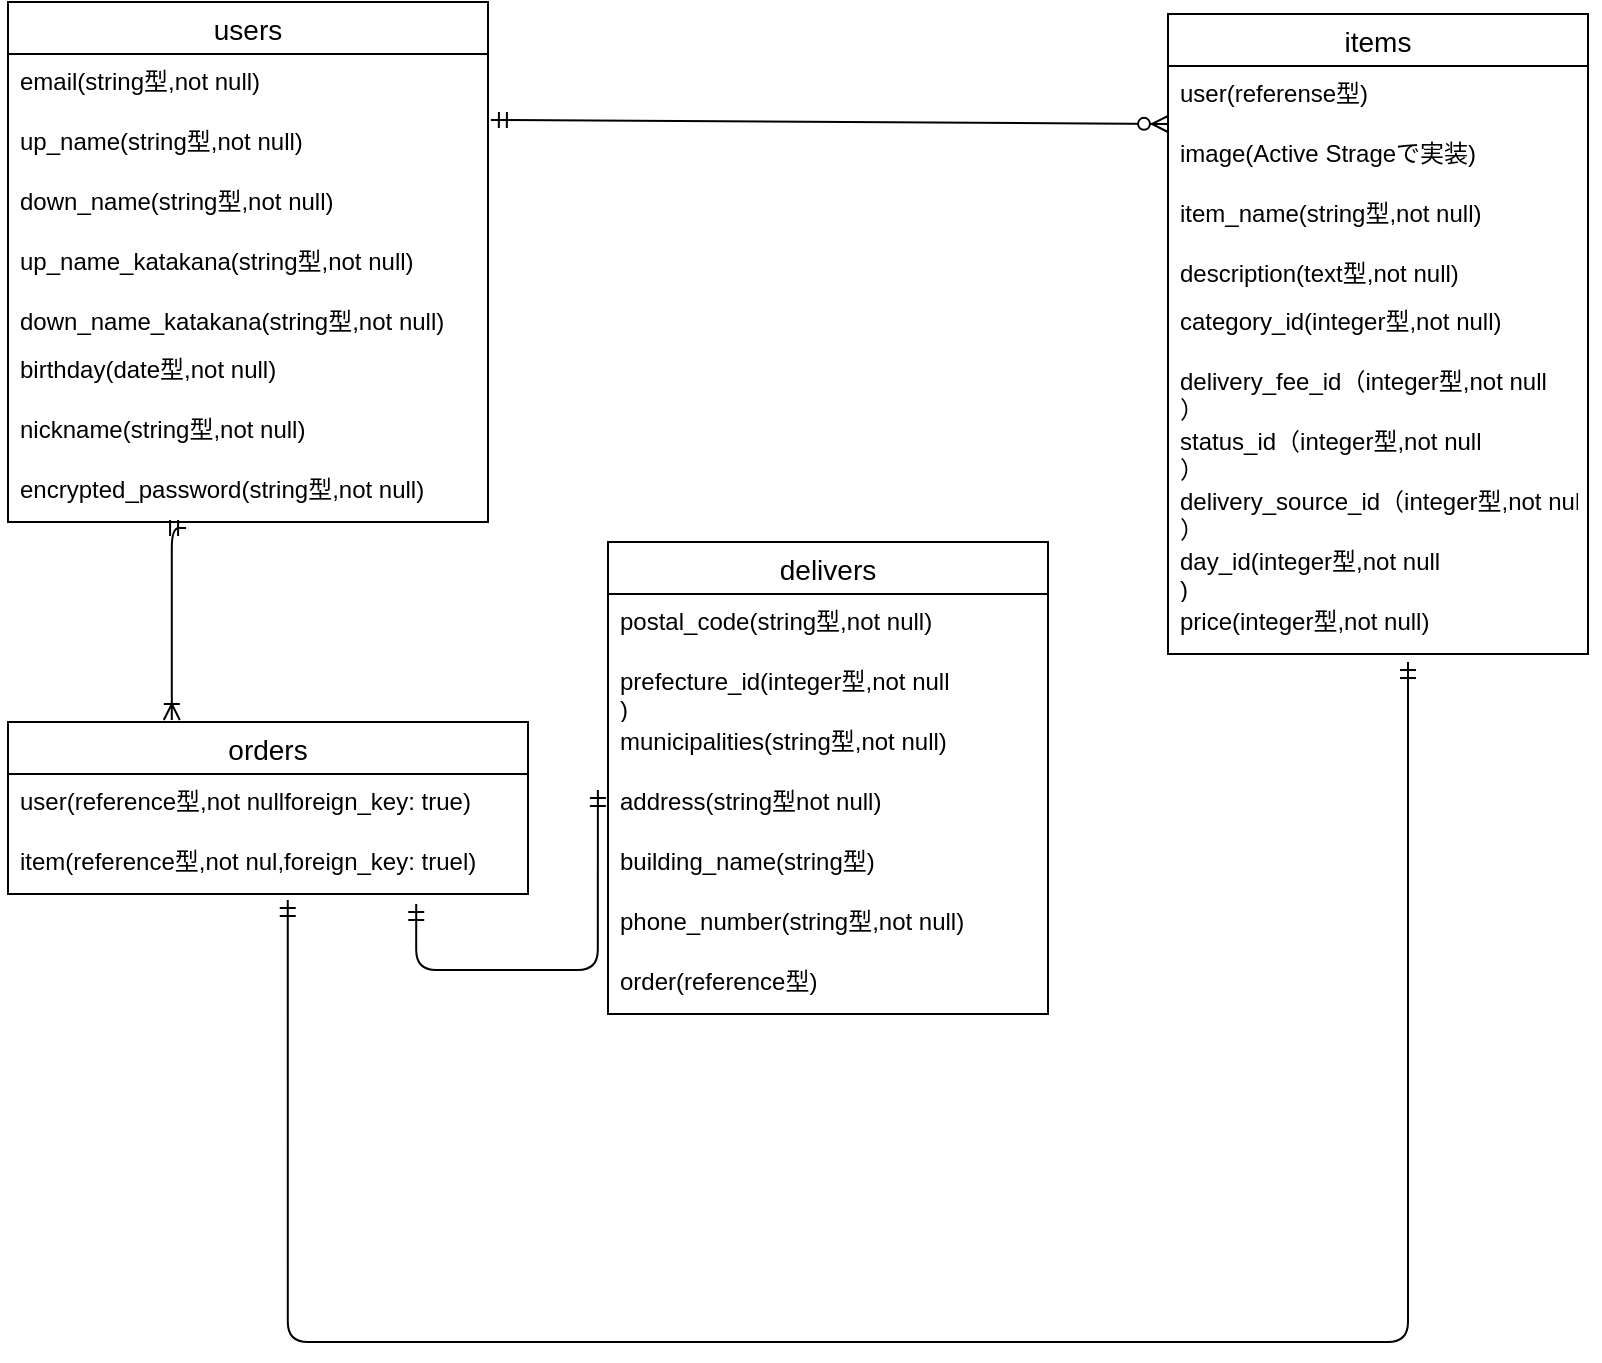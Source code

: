 <mxfile>
    <diagram id="T2YsG42uJZzcaRi510VT" name="ページ1">
        <mxGraphModel dx="728" dy="680" grid="1" gridSize="10" guides="1" tooltips="1" connect="1" arrows="1" fold="1" page="1" pageScale="1" pageWidth="827" pageHeight="1169" math="0" shadow="0">
            <root>
                <mxCell id="0"/>
                <mxCell id="1" parent="0"/>
                <mxCell id="2" value="users" style="swimlane;fontStyle=0;childLayout=stackLayout;horizontal=1;startSize=26;horizontalStack=0;resizeParent=1;resizeParentMax=0;resizeLast=0;collapsible=1;marginBottom=0;align=center;fontSize=14;" parent="1" vertex="1">
                    <mxGeometry x="20" y="260" width="240" height="260" as="geometry"/>
                </mxCell>
                <mxCell id="32" value="email(string型,not null)" style="text;strokeColor=none;fillColor=none;spacingLeft=4;spacingRight=4;overflow=hidden;rotatable=0;points=[[0,0.5],[1,0.5]];portConstraint=eastwest;fontSize=12;shadow=1;" parent="2" vertex="1">
                    <mxGeometry y="26" width="240" height="30" as="geometry"/>
                </mxCell>
                <mxCell id="33" value="up_name(string型,not null)" style="text;strokeColor=none;fillColor=none;spacingLeft=4;spacingRight=4;overflow=hidden;rotatable=0;points=[[0,0.5],[1,0.5]];portConstraint=eastwest;fontSize=12;shadow=1;" parent="2" vertex="1">
                    <mxGeometry y="56" width="240" height="30" as="geometry"/>
                </mxCell>
                <mxCell id="34" value="down_name(string型,not null)" style="text;strokeColor=none;fillColor=none;spacingLeft=4;spacingRight=4;overflow=hidden;rotatable=0;points=[[0,0.5],[1,0.5]];portConstraint=eastwest;fontSize=12;shadow=1;" parent="2" vertex="1">
                    <mxGeometry y="86" width="240" height="30" as="geometry"/>
                </mxCell>
                <mxCell id="35" value="up_name_katakana(string型,not null)" style="text;strokeColor=none;fillColor=none;spacingLeft=4;spacingRight=4;overflow=hidden;rotatable=0;points=[[0,0.5],[1,0.5]];portConstraint=eastwest;fontSize=12;shadow=1;" parent="2" vertex="1">
                    <mxGeometry y="116" width="240" height="30" as="geometry"/>
                </mxCell>
                <mxCell id="30" value="down_name_katakana(string型,not null)" style="text;strokeColor=none;fillColor=none;spacingLeft=4;spacingRight=4;overflow=hidden;rotatable=0;points=[[0,0.5],[1,0.5]];portConstraint=eastwest;fontSize=12;shadow=1;" parent="2" vertex="1">
                    <mxGeometry y="146" width="240" height="24" as="geometry"/>
                </mxCell>
                <mxCell id="62" value="birthday(date型,not null)" style="text;strokeColor=none;fillColor=none;spacingLeft=4;spacingRight=4;overflow=hidden;rotatable=0;points=[[0,0.5],[1,0.5]];portConstraint=eastwest;fontSize=12;shadow=1;" parent="2" vertex="1">
                    <mxGeometry y="170" width="240" height="30" as="geometry"/>
                </mxCell>
                <mxCell id="64" value="nickname(string型,not null)" style="text;strokeColor=none;fillColor=none;spacingLeft=4;spacingRight=4;overflow=hidden;rotatable=0;points=[[0,0.5],[1,0.5]];portConstraint=eastwest;fontSize=12;shadow=1;" parent="2" vertex="1">
                    <mxGeometry y="200" width="240" height="30" as="geometry"/>
                </mxCell>
                <mxCell id="65" value="encrypted_password(string型,not null)" style="text;strokeColor=none;fillColor=none;spacingLeft=4;spacingRight=4;overflow=hidden;rotatable=0;points=[[0,0.5],[1,0.5]];portConstraint=eastwest;fontSize=12;shadow=1;" parent="2" vertex="1">
                    <mxGeometry y="230" width="240" height="30" as="geometry"/>
                </mxCell>
                <mxCell id="6" value="items" style="swimlane;fontStyle=0;childLayout=stackLayout;horizontal=1;startSize=26;horizontalStack=0;resizeParent=1;resizeParentMax=0;resizeLast=0;collapsible=1;marginBottom=0;align=center;fontSize=14;" parent="1" vertex="1">
                    <mxGeometry x="600" y="266" width="210" height="320" as="geometry"/>
                </mxCell>
                <mxCell id="43" value="user(referense型)" style="text;strokeColor=none;fillColor=none;spacingLeft=4;spacingRight=4;overflow=hidden;rotatable=0;points=[[0,0.5],[1,0.5]];portConstraint=eastwest;fontSize=12;shadow=1;" parent="6" vertex="1">
                    <mxGeometry y="26" width="210" height="30" as="geometry"/>
                </mxCell>
                <mxCell id="7" value="image(Active Strageで実装)" style="text;strokeColor=none;fillColor=none;spacingLeft=4;spacingRight=4;overflow=hidden;rotatable=0;points=[[0,0.5],[1,0.5]];portConstraint=eastwest;fontSize=12;" parent="6" vertex="1">
                    <mxGeometry y="56" width="210" height="30" as="geometry"/>
                </mxCell>
                <mxCell id="8" value="item_name(string型,not null)" style="text;strokeColor=none;fillColor=none;spacingLeft=4;spacingRight=4;overflow=hidden;rotatable=0;points=[[0,0.5],[1,0.5]];portConstraint=eastwest;fontSize=12;" parent="6" vertex="1">
                    <mxGeometry y="86" width="210" height="30" as="geometry"/>
                </mxCell>
                <mxCell id="9" value="description(text型,not null)" style="text;strokeColor=none;fillColor=none;spacingLeft=4;spacingRight=4;overflow=hidden;rotatable=0;points=[[0,0.5],[1,0.5]];portConstraint=eastwest;fontSize=12;" parent="6" vertex="1">
                    <mxGeometry y="116" width="210" height="24" as="geometry"/>
                </mxCell>
                <mxCell id="36" value="category_id(integer型,not null)" style="text;strokeColor=none;fillColor=none;spacingLeft=4;spacingRight=4;overflow=hidden;rotatable=0;points=[[0,0.5],[1,0.5]];portConstraint=eastwest;fontSize=12;shadow=1;" parent="6" vertex="1">
                    <mxGeometry y="140" width="210" height="30" as="geometry"/>
                </mxCell>
                <mxCell id="38" value="delivery_fee_id（integer型,not null&#10;）" style="text;strokeColor=none;fillColor=none;spacingLeft=4;spacingRight=4;overflow=hidden;rotatable=0;points=[[0,0.5],[1,0.5]];portConstraint=eastwest;fontSize=12;shadow=1;" parent="6" vertex="1">
                    <mxGeometry y="170" width="210" height="30" as="geometry"/>
                </mxCell>
                <mxCell id="37" value="status_id（integer型,not null&#10;）" style="text;strokeColor=none;fillColor=none;spacingLeft=4;spacingRight=4;overflow=hidden;rotatable=0;points=[[0,0.5],[1,0.5]];portConstraint=eastwest;fontSize=12;shadow=1;" parent="6" vertex="1">
                    <mxGeometry y="200" width="210" height="30" as="geometry"/>
                </mxCell>
                <mxCell id="39" value="delivery_source_id（integer型,not null&#10;）" style="text;strokeColor=none;fillColor=none;spacingLeft=4;spacingRight=4;overflow=hidden;rotatable=0;points=[[0,0.5],[1,0.5]];portConstraint=eastwest;fontSize=12;shadow=1;" parent="6" vertex="1">
                    <mxGeometry y="230" width="210" height="30" as="geometry"/>
                </mxCell>
                <mxCell id="40" value="day_id(integer型,not null&#10;)" style="text;strokeColor=none;fillColor=none;spacingLeft=4;spacingRight=4;overflow=hidden;rotatable=0;points=[[0,0.5],[1,0.5]];portConstraint=eastwest;fontSize=12;shadow=1;" parent="6" vertex="1">
                    <mxGeometry y="260" width="210" height="30" as="geometry"/>
                </mxCell>
                <mxCell id="42" value="price(integer型,not null)" style="text;strokeColor=none;fillColor=none;spacingLeft=4;spacingRight=4;overflow=hidden;rotatable=0;points=[[0,0.5],[1,0.5]];portConstraint=eastwest;fontSize=12;shadow=1;" parent="6" vertex="1">
                    <mxGeometry y="290" width="210" height="30" as="geometry"/>
                </mxCell>
                <mxCell id="14" value="" style="fontSize=12;html=1;endArrow=ERzeroToMany;startArrow=ERmandOne;exitX=1.006;exitY=1.1;exitDx=0;exitDy=0;exitPerimeter=0;" parent="1" source="32" edge="1">
                    <mxGeometry width="100" height="100" relative="1" as="geometry">
                        <mxPoint x="229.04" y="294.01" as="sourcePoint"/>
                        <mxPoint x="600" y="321" as="targetPoint"/>
                    </mxGeometry>
                </mxCell>
                <mxCell id="15" value="delivers" style="swimlane;fontStyle=0;childLayout=stackLayout;horizontal=1;startSize=26;horizontalStack=0;resizeParent=1;resizeParentMax=0;resizeLast=0;collapsible=1;marginBottom=0;align=center;fontSize=14;" parent="1" vertex="1">
                    <mxGeometry x="320" y="530" width="220" height="236" as="geometry"/>
                </mxCell>
                <mxCell id="44" value="postal_code(string型,not null)" style="text;strokeColor=none;fillColor=none;spacingLeft=4;spacingRight=4;overflow=hidden;rotatable=0;points=[[0,0.5],[1,0.5]];portConstraint=eastwest;fontSize=12;shadow=1;" parent="15" vertex="1">
                    <mxGeometry y="26" width="220" height="30" as="geometry"/>
                </mxCell>
                <mxCell id="45" value="prefecture_id(integer型,not null&#10;)" style="text;strokeColor=none;fillColor=none;spacingLeft=4;spacingRight=4;overflow=hidden;rotatable=0;points=[[0,0.5],[1,0.5]];portConstraint=eastwest;fontSize=12;shadow=1;" parent="15" vertex="1">
                    <mxGeometry y="56" width="220" height="30" as="geometry"/>
                </mxCell>
                <mxCell id="46" value="municipalities(string型,not null)" style="text;strokeColor=none;fillColor=none;spacingLeft=4;spacingRight=4;overflow=hidden;rotatable=0;points=[[0,0.5],[1,0.5]];portConstraint=eastwest;fontSize=12;shadow=1;" parent="15" vertex="1">
                    <mxGeometry y="86" width="220" height="30" as="geometry"/>
                </mxCell>
                <mxCell id="47" value="address(string型not null)" style="text;strokeColor=none;fillColor=none;spacingLeft=4;spacingRight=4;overflow=hidden;rotatable=0;points=[[0,0.5],[1,0.5]];portConstraint=eastwest;fontSize=12;shadow=1;" parent="15" vertex="1">
                    <mxGeometry y="116" width="220" height="30" as="geometry"/>
                </mxCell>
                <mxCell id="48" value="building_name(string型)" style="text;strokeColor=none;fillColor=none;spacingLeft=4;spacingRight=4;overflow=hidden;rotatable=0;points=[[0,0.5],[1,0.5]];portConstraint=eastwest;fontSize=12;shadow=1;" parent="15" vertex="1">
                    <mxGeometry y="146" width="220" height="30" as="geometry"/>
                </mxCell>
                <mxCell id="49" value="phone_number(string型,not null)" style="text;strokeColor=none;fillColor=none;spacingLeft=4;spacingRight=4;overflow=hidden;rotatable=0;points=[[0,0.5],[1,0.5]];portConstraint=eastwest;fontSize=12;shadow=1;" parent="15" vertex="1">
                    <mxGeometry y="176" width="220" height="30" as="geometry"/>
                </mxCell>
                <mxCell id="66" value="order(reference型)" style="text;strokeColor=none;fillColor=none;spacingLeft=4;spacingRight=4;overflow=hidden;rotatable=0;points=[[0,0.5],[1,0.5]];portConstraint=eastwest;fontSize=12;shadow=1;" parent="15" vertex="1">
                    <mxGeometry y="206" width="220" height="30" as="geometry"/>
                </mxCell>
                <mxCell id="50" value="orders" style="swimlane;fontStyle=0;childLayout=stackLayout;horizontal=1;startSize=26;horizontalStack=0;resizeParent=1;resizeParentMax=0;resizeLast=0;collapsible=1;marginBottom=0;align=center;fontSize=14;" parent="1" vertex="1">
                    <mxGeometry x="20" y="620" width="260" height="86" as="geometry"/>
                </mxCell>
                <mxCell id="51" value="user(reference型,not nullforeign_key: true)" style="text;strokeColor=none;fillColor=none;spacingLeft=4;spacingRight=4;overflow=hidden;rotatable=0;points=[[0,0.5],[1,0.5]];portConstraint=eastwest;fontSize=12;shadow=1;" parent="50" vertex="1">
                    <mxGeometry y="26" width="260" height="30" as="geometry"/>
                </mxCell>
                <mxCell id="52" value="item(reference型,not nul,foreign_key: truel)" style="text;strokeColor=none;fillColor=none;spacingLeft=4;spacingRight=4;overflow=hidden;rotatable=0;points=[[0,0.5],[1,0.5]];portConstraint=eastwest;fontSize=12;shadow=1;" parent="50" vertex="1">
                    <mxGeometry y="56" width="260" height="30" as="geometry"/>
                </mxCell>
                <mxCell id="58" value="" style="edgeStyle=orthogonalEdgeStyle;fontSize=12;html=1;endArrow=ERoneToMany;startArrow=ERmandOne;entryX=0.315;entryY=-0.012;entryDx=0;entryDy=0;entryPerimeter=0;exitX=0.371;exitY=1.1;exitDx=0;exitDy=0;exitPerimeter=0;" parent="1" source="65" target="50" edge="1">
                    <mxGeometry width="100" height="100" relative="1" as="geometry">
                        <mxPoint x="102" y="530" as="sourcePoint"/>
                        <mxPoint x="120" y="490" as="targetPoint"/>
                        <Array as="points">
                            <mxPoint x="102" y="523"/>
                        </Array>
                    </mxGeometry>
                </mxCell>
                <mxCell id="60" value="" style="edgeStyle=orthogonalEdgeStyle;fontSize=12;html=1;endArrow=ERmandOne;startArrow=ERmandOne;entryX=0.538;entryY=1.1;entryDx=0;entryDy=0;entryPerimeter=0;" parent="1" target="52" edge="1">
                    <mxGeometry width="100" height="100" relative="1" as="geometry">
                        <mxPoint x="720" y="590" as="sourcePoint"/>
                        <mxPoint x="230" y="760" as="targetPoint"/>
                        <Array as="points">
                            <mxPoint x="720" y="590"/>
                            <mxPoint x="720" y="930"/>
                            <mxPoint x="160" y="930"/>
                        </Array>
                    </mxGeometry>
                </mxCell>
                <mxCell id="61" value="" style="edgeStyle=orthogonalEdgeStyle;fontSize=12;html=1;endArrow=ERmandOne;startArrow=ERmandOne;entryX=-0.023;entryY=0.267;entryDx=0;entryDy=0;entryPerimeter=0;exitX=0.785;exitY=1.167;exitDx=0;exitDy=0;exitPerimeter=0;" parent="1" source="52" target="47" edge="1">
                    <mxGeometry width="100" height="100" relative="1" as="geometry">
                        <mxPoint x="210" y="820" as="sourcePoint"/>
                        <mxPoint x="310" y="720" as="targetPoint"/>
                        <Array as="points">
                            <mxPoint x="224" y="744"/>
                        </Array>
                    </mxGeometry>
                </mxCell>
            </root>
        </mxGraphModel>
    </diagram>
</mxfile>